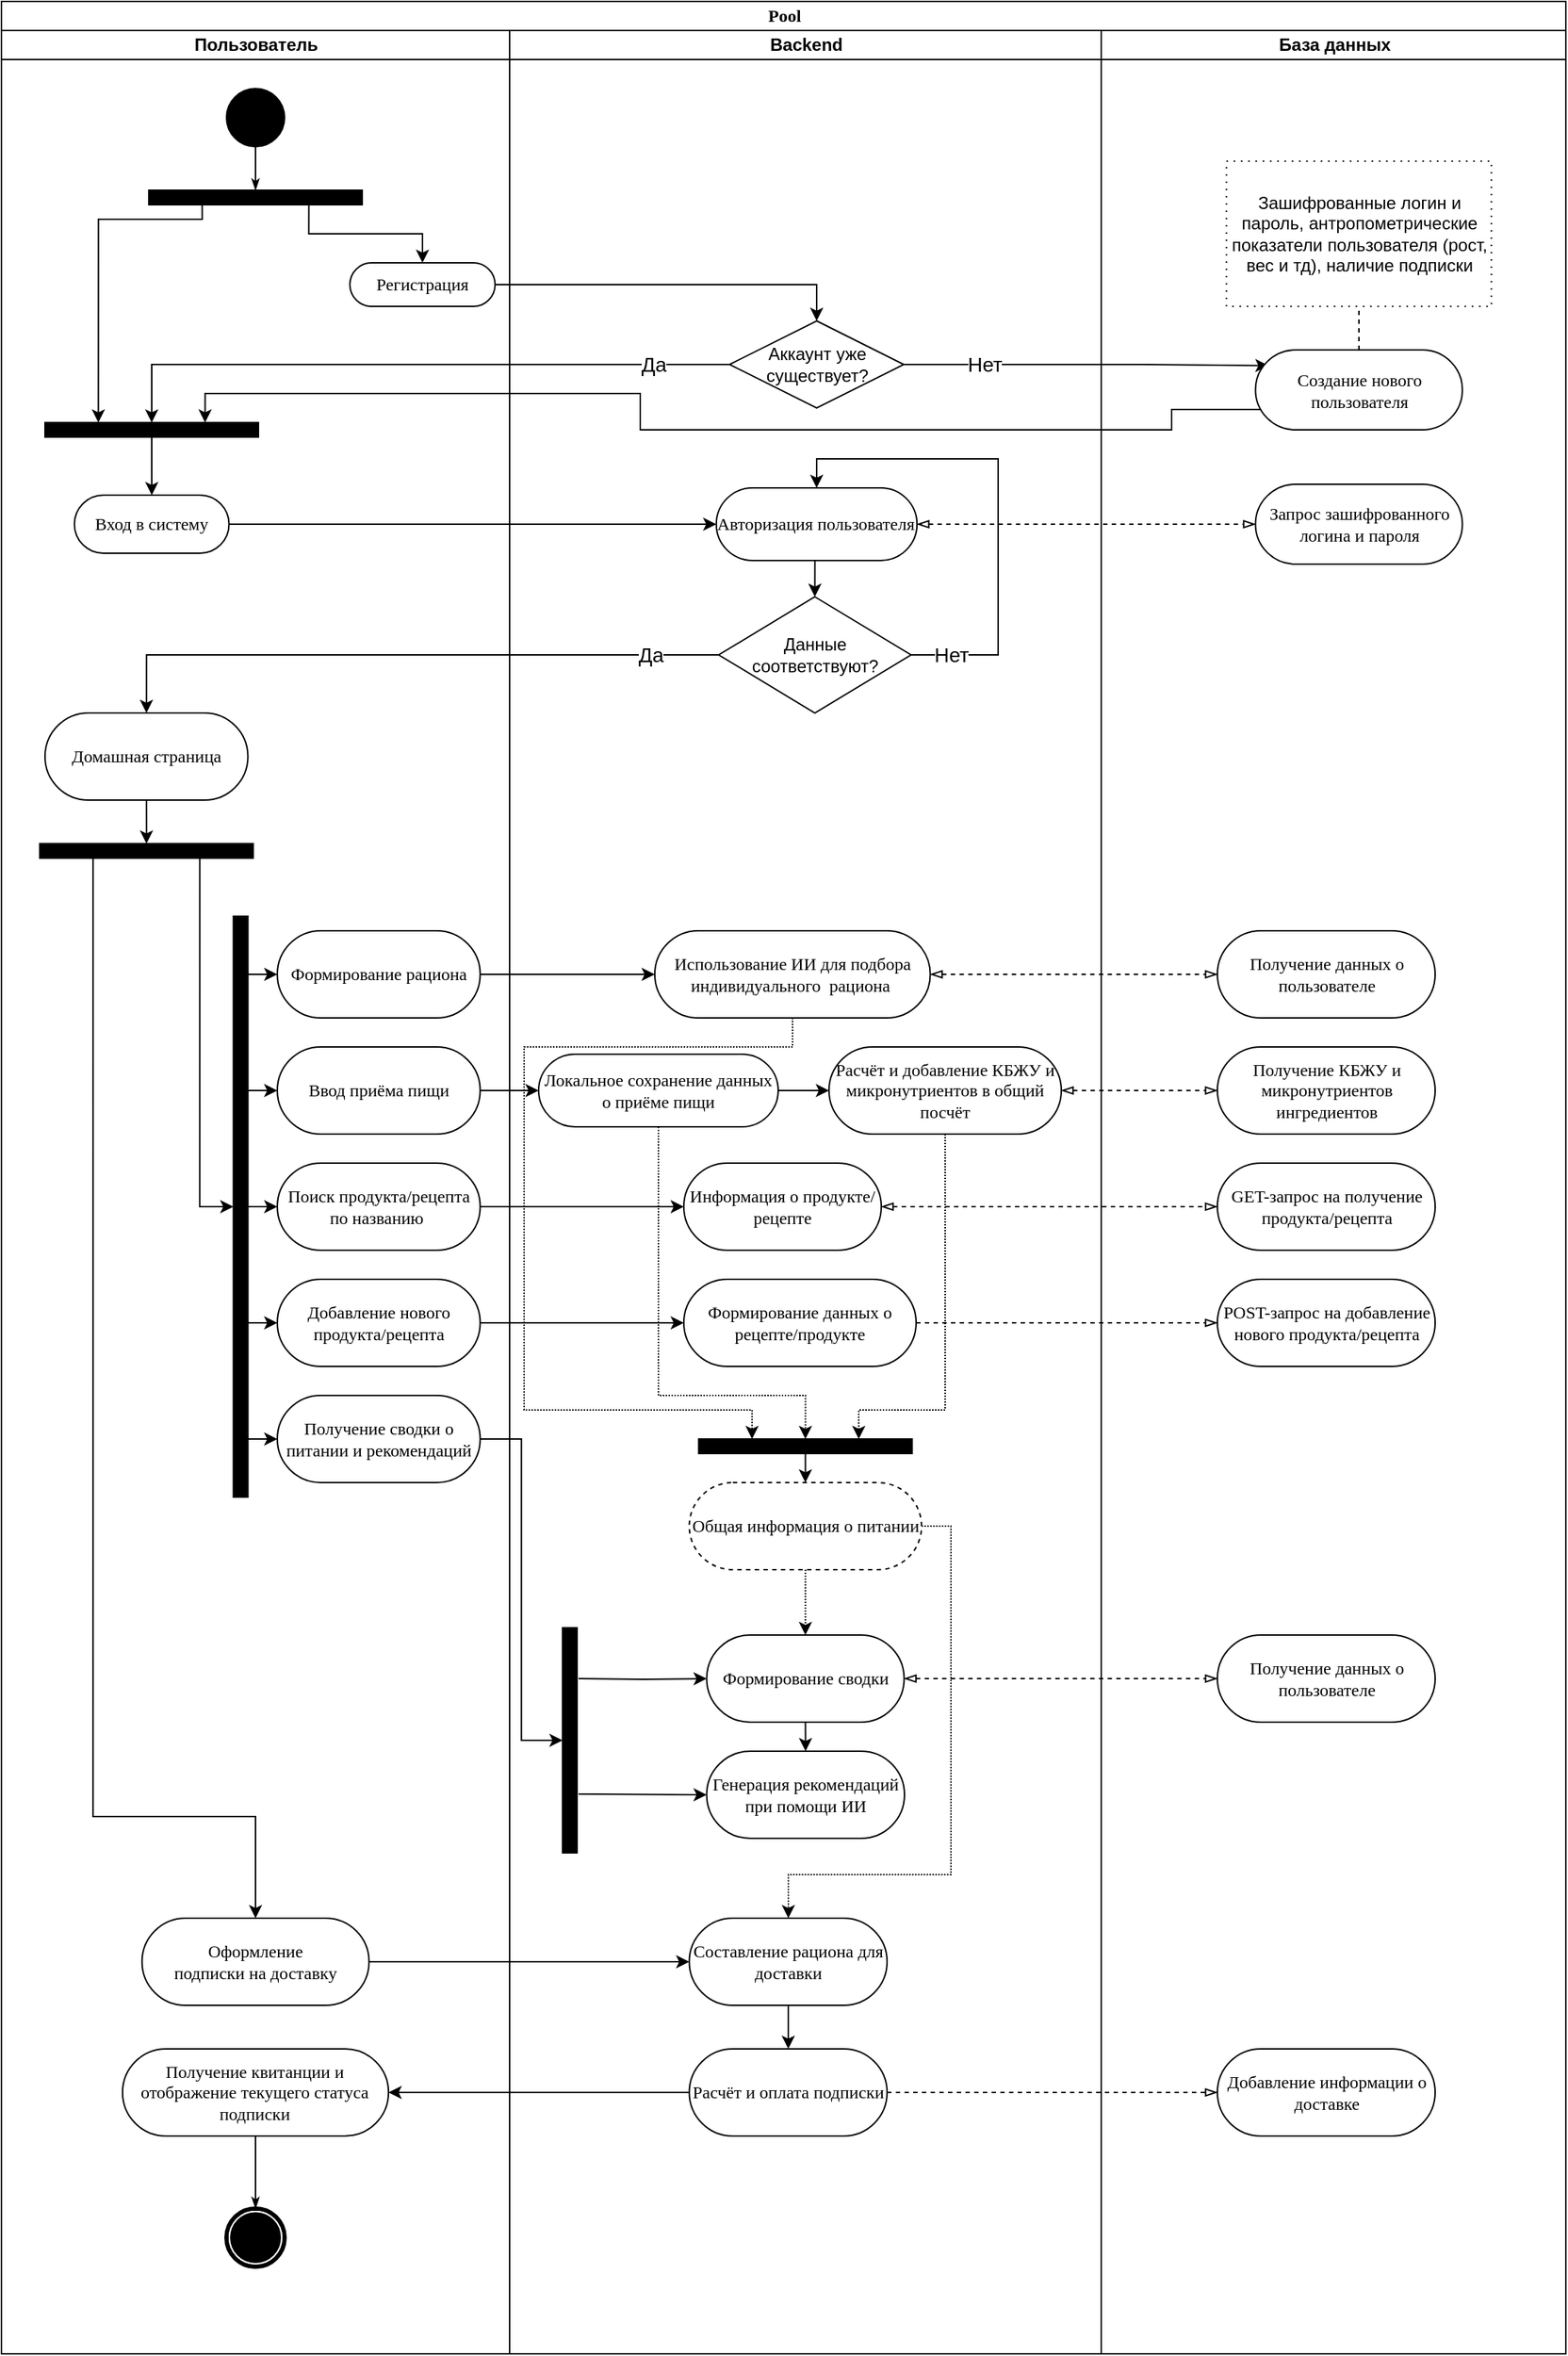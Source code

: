 <mxfile version="22.1.3" type="device">
  <diagram name="Page-1" id="0783ab3e-0a74-02c8-0abd-f7b4e66b4bec">
    <mxGraphModel dx="1187" dy="638" grid="1" gridSize="10" guides="1" tooltips="1" connect="1" arrows="1" fold="1" page="1" pageScale="1" pageWidth="850" pageHeight="1100" background="none" math="0" shadow="0">
      <root>
        <mxCell id="0" />
        <mxCell id="1" parent="0" />
        <mxCell id="1c1d494c118603dd-1" value="Pool" style="swimlane;html=1;childLayout=stackLayout;startSize=20;rounded=0;shadow=0;comic=0;labelBackgroundColor=none;strokeWidth=1;fontFamily=Verdana;fontSize=12;align=center;" parent="1" vertex="1">
          <mxGeometry x="30" y="150" width="1077.5" height="1620" as="geometry" />
        </mxCell>
        <mxCell id="Pu0EVXXczp5WlLiIRBjt-68" style="edgeStyle=orthogonalEdgeStyle;rounded=0;orthogonalLoop=1;jettySize=auto;html=1;entryX=0.75;entryY=0;entryDx=0;entryDy=0;" parent="1c1d494c118603dd-1" target="Pu0EVXXczp5WlLiIRBjt-61" edge="1">
          <mxGeometry relative="1" as="geometry">
            <mxPoint x="870" y="281" as="sourcePoint" />
            <Array as="points">
              <mxPoint x="806" y="281" />
              <mxPoint x="806" y="295" />
              <mxPoint x="440" y="295" />
              <mxPoint x="440" y="270" />
              <mxPoint x="140" y="270" />
            </Array>
          </mxGeometry>
        </mxCell>
        <mxCell id="Pu0EVXXczp5WlLiIRBjt-58" style="edgeStyle=orthogonalEdgeStyle;rounded=0;orthogonalLoop=1;jettySize=auto;html=1;exitX=1;exitY=0.5;exitDx=0;exitDy=0;entryX=0.5;entryY=0;entryDx=0;entryDy=0;" parent="1c1d494c118603dd-1" source="Pu0EVXXczp5WlLiIRBjt-53" target="Pu0EVXXczp5WlLiIRBjt-57" edge="1">
          <mxGeometry relative="1" as="geometry" />
        </mxCell>
        <mxCell id="Pu0EVXXczp5WlLiIRBjt-63" style="edgeStyle=orthogonalEdgeStyle;rounded=0;orthogonalLoop=1;jettySize=auto;html=1;exitX=0;exitY=0.5;exitDx=0;exitDy=0;" parent="1c1d494c118603dd-1" source="Pu0EVXXczp5WlLiIRBjt-57" target="Pu0EVXXczp5WlLiIRBjt-61" edge="1">
          <mxGeometry relative="1" as="geometry" />
        </mxCell>
        <mxCell id="Pu0EVXXczp5WlLiIRBjt-64" value="&lt;font style=&quot;font-size: 14px;&quot;&gt;Да&lt;/font&gt;" style="edgeLabel;html=1;align=center;verticalAlign=middle;resizable=0;points=[];" parent="Pu0EVXXczp5WlLiIRBjt-63" vertex="1" connectable="0">
          <mxGeometry x="-0.759" y="3" relative="1" as="geometry">
            <mxPoint y="-3" as="offset" />
          </mxGeometry>
        </mxCell>
        <mxCell id="Pu0EVXXczp5WlLiIRBjt-66" style="edgeStyle=orthogonalEdgeStyle;rounded=0;orthogonalLoop=1;jettySize=auto;html=1;exitX=1;exitY=0.5;exitDx=0;exitDy=0;entryX=0.063;entryY=0.196;entryDx=0;entryDy=0;entryPerimeter=0;" parent="1c1d494c118603dd-1" source="Pu0EVXXczp5WlLiIRBjt-57" target="Pu0EVXXczp5WlLiIRBjt-65" edge="1">
          <mxGeometry relative="1" as="geometry">
            <mxPoint x="800" y="240" as="targetPoint" />
            <Array as="points">
              <mxPoint x="785" y="250" />
            </Array>
          </mxGeometry>
        </mxCell>
        <mxCell id="Pu0EVXXczp5WlLiIRBjt-67" value="&lt;font style=&quot;font-size: 14px;&quot;&gt;Нет&lt;/font&gt;" style="edgeLabel;html=1;align=center;verticalAlign=middle;resizable=0;points=[];" parent="Pu0EVXXczp5WlLiIRBjt-66" vertex="1" connectable="0">
          <mxGeometry x="-0.557" y="-1" relative="1" as="geometry">
            <mxPoint y="-1" as="offset" />
          </mxGeometry>
        </mxCell>
        <mxCell id="Pu0EVXXczp5WlLiIRBjt-84" style="edgeStyle=orthogonalEdgeStyle;rounded=0;orthogonalLoop=1;jettySize=auto;html=1;exitX=1;exitY=0.5;exitDx=0;exitDy=0;" parent="1c1d494c118603dd-1" source="60571a20871a0731-8" target="Pu0EVXXczp5WlLiIRBjt-83" edge="1">
          <mxGeometry relative="1" as="geometry" />
        </mxCell>
        <mxCell id="Pu0EVXXczp5WlLiIRBjt-85" style="edgeStyle=orthogonalEdgeStyle;rounded=0;orthogonalLoop=1;jettySize=auto;html=1;exitX=1;exitY=0.5;exitDx=0;exitDy=0;entryX=0;entryY=0.5;entryDx=0;entryDy=0;startArrow=blockThin;startFill=0;dashed=1;endArrow=blockThin;endFill=0;" parent="1c1d494c118603dd-1" source="Pu0EVXXczp5WlLiIRBjt-83" target="Pu0EVXXczp5WlLiIRBjt-70" edge="1">
          <mxGeometry relative="1" as="geometry" />
        </mxCell>
        <mxCell id="Pu0EVXXczp5WlLiIRBjt-88" style="edgeStyle=orthogonalEdgeStyle;rounded=0;orthogonalLoop=1;jettySize=auto;html=1;exitX=0;exitY=0.5;exitDx=0;exitDy=0;entryX=0.5;entryY=0;entryDx=0;entryDy=0;" parent="1c1d494c118603dd-1" source="Pu0EVXXczp5WlLiIRBjt-72" target="Pu0EVXXczp5WlLiIRBjt-87" edge="1">
          <mxGeometry relative="1" as="geometry" />
        </mxCell>
        <mxCell id="Pu0EVXXczp5WlLiIRBjt-89" value="&lt;font style=&quot;font-size: 14px;&quot;&gt;Да&lt;/font&gt;" style="edgeLabel;html=1;align=center;verticalAlign=middle;resizable=0;points=[];" parent="Pu0EVXXczp5WlLiIRBjt-88" vertex="1" connectable="0">
          <mxGeometry x="-0.781" y="2" relative="1" as="geometry">
            <mxPoint y="-2" as="offset" />
          </mxGeometry>
        </mxCell>
        <mxCell id="bsiSFTp8FK0u-lDO04hj-23" style="edgeStyle=orthogonalEdgeStyle;rounded=0;orthogonalLoop=1;jettySize=auto;html=1;exitX=1;exitY=0.5;exitDx=0;exitDy=0;entryX=0;entryY=0.5;entryDx=0;entryDy=0;" edge="1" parent="1c1d494c118603dd-1" source="bsiSFTp8FK0u-lDO04hj-7" target="bsiSFTp8FK0u-lDO04hj-22">
          <mxGeometry relative="1" as="geometry" />
        </mxCell>
        <mxCell id="bsiSFTp8FK0u-lDO04hj-25" style="edgeStyle=orthogonalEdgeStyle;rounded=0;orthogonalLoop=1;jettySize=auto;html=1;exitX=1;exitY=0.5;exitDx=0;exitDy=0;entryX=0;entryY=0.5;entryDx=0;entryDy=0;startArrow=blockThin;startFill=0;endArrow=blockThin;endFill=0;dashed=1;" edge="1" parent="1c1d494c118603dd-1" source="bsiSFTp8FK0u-lDO04hj-22" target="bsiSFTp8FK0u-lDO04hj-24">
          <mxGeometry relative="1" as="geometry" />
        </mxCell>
        <mxCell id="1c1d494c118603dd-2" value="Пользователь" style="swimlane;html=1;startSize=20;" parent="1c1d494c118603dd-1" vertex="1">
          <mxGeometry y="20" width="350" height="1600" as="geometry" />
        </mxCell>
        <mxCell id="60571a20871a0731-4" value="" style="ellipse;whiteSpace=wrap;html=1;rounded=0;shadow=0;comic=0;labelBackgroundColor=none;strokeWidth=1;fillColor=#000000;fontFamily=Verdana;fontSize=12;align=center;" parent="1c1d494c118603dd-2" vertex="1">
          <mxGeometry x="155" y="40" width="40" height="40" as="geometry" />
        </mxCell>
        <mxCell id="60571a20871a0731-8" value="Вход в систему" style="rounded=1;whiteSpace=wrap;html=1;shadow=0;comic=0;labelBackgroundColor=none;strokeWidth=1;fontFamily=Verdana;fontSize=12;align=center;arcSize=50;" parent="1c1d494c118603dd-2" vertex="1">
          <mxGeometry x="50.25" y="320" width="106.5" height="40" as="geometry" />
        </mxCell>
        <mxCell id="1c1d494c118603dd-27" style="edgeStyle=orthogonalEdgeStyle;rounded=0;html=1;labelBackgroundColor=none;startArrow=none;startFill=0;startSize=5;endArrow=classicThin;endFill=1;endSize=5;jettySize=auto;orthogonalLoop=1;strokeWidth=1;fontFamily=Verdana;fontSize=12;entryX=0.5;entryY=0;entryDx=0;entryDy=0;" parent="1c1d494c118603dd-2" source="60571a20871a0731-4" target="60571a20871a0731-3" edge="1">
          <mxGeometry relative="1" as="geometry" />
        </mxCell>
        <mxCell id="Pu0EVXXczp5WlLiIRBjt-54" style="edgeStyle=orthogonalEdgeStyle;rounded=0;orthogonalLoop=1;jettySize=auto;html=1;exitX=0.25;exitY=1;exitDx=0;exitDy=0;entryX=0.25;entryY=0;entryDx=0;entryDy=0;" parent="1c1d494c118603dd-2" source="60571a20871a0731-3" target="Pu0EVXXczp5WlLiIRBjt-61" edge="1">
          <mxGeometry relative="1" as="geometry">
            <mxPoint x="90" y="200" as="targetPoint" />
            <Array as="points">
              <mxPoint x="138" y="130" />
              <mxPoint x="67" y="130" />
            </Array>
          </mxGeometry>
        </mxCell>
        <mxCell id="Pu0EVXXczp5WlLiIRBjt-55" style="edgeStyle=orthogonalEdgeStyle;rounded=0;orthogonalLoop=1;jettySize=auto;html=1;exitX=0.75;exitY=1;exitDx=0;exitDy=0;entryX=0.5;entryY=0;entryDx=0;entryDy=0;" parent="1c1d494c118603dd-2" source="60571a20871a0731-3" target="Pu0EVXXczp5WlLiIRBjt-53" edge="1">
          <mxGeometry relative="1" as="geometry" />
        </mxCell>
        <mxCell id="60571a20871a0731-3" value="" style="whiteSpace=wrap;html=1;rounded=0;shadow=0;comic=0;labelBackgroundColor=none;strokeWidth=1;fillColor=#000000;fontFamily=Verdana;fontSize=12;align=center;rotation=0;" parent="1c1d494c118603dd-2" vertex="1">
          <mxGeometry x="101.5" y="110" width="147" height="10" as="geometry" />
        </mxCell>
        <mxCell id="Pu0EVXXczp5WlLiIRBjt-53" value="Регистрация" style="rounded=1;whiteSpace=wrap;html=1;shadow=0;comic=0;labelBackgroundColor=none;strokeWidth=1;fontFamily=Verdana;fontSize=12;align=center;arcSize=50;" parent="1c1d494c118603dd-2" vertex="1">
          <mxGeometry x="240" y="160" width="100" height="30" as="geometry" />
        </mxCell>
        <mxCell id="Pu0EVXXczp5WlLiIRBjt-62" style="edgeStyle=orthogonalEdgeStyle;rounded=0;orthogonalLoop=1;jettySize=auto;html=1;exitX=0.5;exitY=1;exitDx=0;exitDy=0;" parent="1c1d494c118603dd-2" source="Pu0EVXXczp5WlLiIRBjt-61" target="60571a20871a0731-8" edge="1">
          <mxGeometry relative="1" as="geometry" />
        </mxCell>
        <mxCell id="Pu0EVXXczp5WlLiIRBjt-61" value="" style="whiteSpace=wrap;html=1;rounded=0;shadow=0;comic=0;labelBackgroundColor=none;strokeWidth=1;fillColor=#000000;fontFamily=Verdana;fontSize=12;align=center;rotation=0;" parent="1c1d494c118603dd-2" vertex="1">
          <mxGeometry x="30" y="270" width="147" height="10" as="geometry" />
        </mxCell>
        <mxCell id="bsiSFTp8FK0u-lDO04hj-2" style="edgeStyle=orthogonalEdgeStyle;rounded=0;orthogonalLoop=1;jettySize=auto;html=1;exitX=0.5;exitY=1;exitDx=0;exitDy=0;" edge="1" parent="1c1d494c118603dd-2" source="Pu0EVXXczp5WlLiIRBjt-87" target="bsiSFTp8FK0u-lDO04hj-1">
          <mxGeometry relative="1" as="geometry" />
        </mxCell>
        <mxCell id="Pu0EVXXczp5WlLiIRBjt-87" value="Домашная страница" style="rounded=1;whiteSpace=wrap;html=1;shadow=0;comic=0;labelBackgroundColor=none;strokeWidth=1;fontFamily=Verdana;fontSize=12;align=center;arcSize=50;" parent="1c1d494c118603dd-2" vertex="1">
          <mxGeometry x="30" y="470" width="139.75" height="60" as="geometry" />
        </mxCell>
        <mxCell id="bsiSFTp8FK0u-lDO04hj-6" style="edgeStyle=orthogonalEdgeStyle;rounded=0;orthogonalLoop=1;jettySize=auto;html=1;exitX=0.75;exitY=1;exitDx=0;exitDy=0;entryX=0.5;entryY=1;entryDx=0;entryDy=0;" edge="1" parent="1c1d494c118603dd-2" source="bsiSFTp8FK0u-lDO04hj-1" target="bsiSFTp8FK0u-lDO04hj-3">
          <mxGeometry relative="1" as="geometry">
            <Array as="points">
              <mxPoint x="137" y="810" />
            </Array>
          </mxGeometry>
        </mxCell>
        <mxCell id="bsiSFTp8FK0u-lDO04hj-77" style="edgeStyle=orthogonalEdgeStyle;rounded=0;orthogonalLoop=1;jettySize=auto;html=1;exitX=0.25;exitY=1;exitDx=0;exitDy=0;entryX=0.5;entryY=0;entryDx=0;entryDy=0;" edge="1" parent="1c1d494c118603dd-2" source="bsiSFTp8FK0u-lDO04hj-1" target="bsiSFTp8FK0u-lDO04hj-76">
          <mxGeometry relative="1" as="geometry">
            <Array as="points">
              <mxPoint x="63" y="1230" />
              <mxPoint x="175" y="1230" />
            </Array>
          </mxGeometry>
        </mxCell>
        <mxCell id="bsiSFTp8FK0u-lDO04hj-1" value="" style="whiteSpace=wrap;html=1;rounded=0;shadow=0;comic=0;labelBackgroundColor=none;strokeWidth=1;fillColor=#000000;fontFamily=Verdana;fontSize=12;align=center;rotation=0;" vertex="1" parent="1c1d494c118603dd-2">
          <mxGeometry x="26.37" y="560" width="147" height="10" as="geometry" />
        </mxCell>
        <mxCell id="bsiSFTp8FK0u-lDO04hj-3" value="" style="whiteSpace=wrap;html=1;rounded=0;shadow=0;comic=0;labelBackgroundColor=none;strokeWidth=1;fillColor=#000000;fontFamily=Verdana;fontSize=12;align=center;rotation=0;direction=south;" vertex="1" parent="1c1d494c118603dd-2">
          <mxGeometry x="159.75" y="610" width="10" height="400" as="geometry" />
        </mxCell>
        <mxCell id="bsiSFTp8FK0u-lDO04hj-7" value="Формирование рациона" style="rounded=1;whiteSpace=wrap;html=1;shadow=0;comic=0;labelBackgroundColor=none;strokeWidth=1;fontFamily=Verdana;fontSize=12;align=center;arcSize=50;" vertex="1" parent="1c1d494c118603dd-2">
          <mxGeometry x="190" y="620" width="139.75" height="60" as="geometry" />
        </mxCell>
        <mxCell id="bsiSFTp8FK0u-lDO04hj-8" value="Ввод приёма пищи" style="rounded=1;whiteSpace=wrap;html=1;shadow=0;comic=0;labelBackgroundColor=none;strokeWidth=1;fontFamily=Verdana;fontSize=12;align=center;arcSize=50;" vertex="1" parent="1c1d494c118603dd-2">
          <mxGeometry x="190" y="700" width="139.75" height="60" as="geometry" />
        </mxCell>
        <mxCell id="bsiSFTp8FK0u-lDO04hj-16" style="edgeStyle=orthogonalEdgeStyle;rounded=0;orthogonalLoop=1;jettySize=auto;html=1;exitX=0;exitY=0.5;exitDx=0;exitDy=0;startArrow=classic;startFill=1;endArrow=none;endFill=0;" edge="1" parent="1c1d494c118603dd-2" source="bsiSFTp8FK0u-lDO04hj-9">
          <mxGeometry relative="1" as="geometry">
            <mxPoint x="170" y="810" as="targetPoint" />
          </mxGeometry>
        </mxCell>
        <mxCell id="bsiSFTp8FK0u-lDO04hj-9" value="Поиск продукта/рецепта по названию&amp;nbsp;" style="rounded=1;whiteSpace=wrap;html=1;shadow=0;comic=0;labelBackgroundColor=none;strokeWidth=1;fontFamily=Verdana;fontSize=12;align=center;arcSize=50;" vertex="1" parent="1c1d494c118603dd-2">
          <mxGeometry x="190" y="780" width="139.75" height="60" as="geometry" />
        </mxCell>
        <mxCell id="bsiSFTp8FK0u-lDO04hj-17" style="edgeStyle=orthogonalEdgeStyle;rounded=0;orthogonalLoop=1;jettySize=auto;html=1;exitX=0;exitY=0.5;exitDx=0;exitDy=0;startArrow=classic;startFill=1;endArrow=none;endFill=0;" edge="1" parent="1c1d494c118603dd-2" source="bsiSFTp8FK0u-lDO04hj-10">
          <mxGeometry relative="1" as="geometry">
            <mxPoint x="170" y="890" as="targetPoint" />
          </mxGeometry>
        </mxCell>
        <mxCell id="bsiSFTp8FK0u-lDO04hj-10" value="Добавление нового продукта/рецепта" style="rounded=1;whiteSpace=wrap;html=1;shadow=0;comic=0;labelBackgroundColor=none;strokeWidth=1;fontFamily=Verdana;fontSize=12;align=center;arcSize=50;" vertex="1" parent="1c1d494c118603dd-2">
          <mxGeometry x="190" y="860" width="139.75" height="60" as="geometry" />
        </mxCell>
        <mxCell id="bsiSFTp8FK0u-lDO04hj-18" style="edgeStyle=orthogonalEdgeStyle;rounded=0;orthogonalLoop=1;jettySize=auto;html=1;exitX=0;exitY=0.5;exitDx=0;exitDy=0;startArrow=classic;startFill=1;endArrow=none;endFill=0;" edge="1" parent="1c1d494c118603dd-2" source="bsiSFTp8FK0u-lDO04hj-11">
          <mxGeometry relative="1" as="geometry">
            <mxPoint x="170" y="970" as="targetPoint" />
          </mxGeometry>
        </mxCell>
        <mxCell id="bsiSFTp8FK0u-lDO04hj-11" value="Получение сводки о питании и рекомендаций" style="rounded=1;whiteSpace=wrap;html=1;shadow=0;comic=0;labelBackgroundColor=none;strokeWidth=1;fontFamily=Verdana;fontSize=12;align=center;arcSize=50;" vertex="1" parent="1c1d494c118603dd-2">
          <mxGeometry x="190" y="940" width="139.75" height="60" as="geometry" />
        </mxCell>
        <mxCell id="bsiSFTp8FK0u-lDO04hj-14" style="edgeStyle=orthogonalEdgeStyle;rounded=0;orthogonalLoop=1;jettySize=auto;html=1;exitX=0;exitY=0.5;exitDx=0;exitDy=0;entryX=0.1;entryY=-0.025;entryDx=0;entryDy=0;entryPerimeter=0;startArrow=classic;startFill=1;endArrow=none;endFill=0;" edge="1" parent="1c1d494c118603dd-2" source="bsiSFTp8FK0u-lDO04hj-7" target="bsiSFTp8FK0u-lDO04hj-3">
          <mxGeometry relative="1" as="geometry" />
        </mxCell>
        <mxCell id="bsiSFTp8FK0u-lDO04hj-15" style="edgeStyle=orthogonalEdgeStyle;rounded=0;orthogonalLoop=1;jettySize=auto;html=1;exitX=0;exitY=0.5;exitDx=0;exitDy=0;entryX=0.301;entryY=0.015;entryDx=0;entryDy=0;entryPerimeter=0;startArrow=classic;startFill=1;endArrow=none;endFill=0;" edge="1" parent="1c1d494c118603dd-2" source="bsiSFTp8FK0u-lDO04hj-8" target="bsiSFTp8FK0u-lDO04hj-3">
          <mxGeometry relative="1" as="geometry" />
        </mxCell>
        <mxCell id="1c1d494c118603dd-45" style="edgeStyle=none;rounded=0;html=1;labelBackgroundColor=none;startArrow=none;startFill=0;startSize=5;endArrow=classicThin;endFill=1;endSize=5;jettySize=auto;orthogonalLoop=1;strokeWidth=1;fontFamily=Verdana;fontSize=12;exitX=0.5;exitY=1;exitDx=0;exitDy=0;" parent="1c1d494c118603dd-2" target="60571a20871a0731-5" edge="1" source="bsiSFTp8FK0u-lDO04hj-87">
          <mxGeometry relative="1" as="geometry">
            <mxPoint x="140" y="1510" as="sourcePoint" />
          </mxGeometry>
        </mxCell>
        <mxCell id="60571a20871a0731-5" value="" style="shape=mxgraph.bpmn.shape;html=1;verticalLabelPosition=bottom;labelBackgroundColor=#ffffff;verticalAlign=top;perimeter=ellipsePerimeter;outline=end;symbol=terminate;rounded=0;shadow=0;comic=0;strokeWidth=1;fontFamily=Verdana;fontSize=12;align=center;" parent="1c1d494c118603dd-2" vertex="1">
          <mxGeometry x="155" y="1500" width="40" height="40" as="geometry" />
        </mxCell>
        <mxCell id="bsiSFTp8FK0u-lDO04hj-76" value="Оформление&lt;br/&gt;подписки на доставку" style="rounded=1;whiteSpace=wrap;html=1;shadow=0;comic=0;labelBackgroundColor=none;strokeWidth=1;fontFamily=Verdana;fontSize=12;align=center;arcSize=50;" vertex="1" parent="1c1d494c118603dd-2">
          <mxGeometry x="96.82" y="1300" width="156.37" height="60" as="geometry" />
        </mxCell>
        <mxCell id="bsiSFTp8FK0u-lDO04hj-87" value="Получение квитанции и отображение текущего статуса подписки" style="rounded=1;whiteSpace=wrap;html=1;shadow=0;comic=0;labelBackgroundColor=none;strokeWidth=1;fontFamily=Verdana;fontSize=12;align=center;arcSize=50;" vertex="1" parent="1c1d494c118603dd-2">
          <mxGeometry x="83.41" y="1390" width="183.18" height="60" as="geometry" />
        </mxCell>
        <mxCell id="1c1d494c118603dd-3" value="Backend" style="swimlane;html=1;startSize=20;" parent="1c1d494c118603dd-1" vertex="1">
          <mxGeometry x="350" y="20" width="407.5" height="1600" as="geometry" />
        </mxCell>
        <mxCell id="Pu0EVXXczp5WlLiIRBjt-57" value="Аккаунт уже существует?" style="rhombus;whiteSpace=wrap;html=1;" parent="1c1d494c118603dd-3" vertex="1">
          <mxGeometry x="151.5" y="200" width="120" height="60" as="geometry" />
        </mxCell>
        <mxCell id="Pu0EVXXczp5WlLiIRBjt-90" style="edgeStyle=orthogonalEdgeStyle;rounded=0;orthogonalLoop=1;jettySize=auto;html=1;exitX=1;exitY=0.5;exitDx=0;exitDy=0;entryX=0.5;entryY=0;entryDx=0;entryDy=0;" parent="1c1d494c118603dd-3" source="Pu0EVXXczp5WlLiIRBjt-72" target="Pu0EVXXczp5WlLiIRBjt-83" edge="1">
          <mxGeometry relative="1" as="geometry">
            <Array as="points">
              <mxPoint x="336.5" y="430" />
              <mxPoint x="336.5" y="295" />
              <mxPoint x="211.5" y="295" />
            </Array>
          </mxGeometry>
        </mxCell>
        <mxCell id="Pu0EVXXczp5WlLiIRBjt-91" value="&lt;font style=&quot;font-size: 14px;&quot;&gt;Нет&lt;/font&gt;" style="edgeLabel;html=1;align=center;verticalAlign=middle;resizable=0;points=[];" parent="Pu0EVXXczp5WlLiIRBjt-90" vertex="1" connectable="0">
          <mxGeometry x="-0.838" y="-1" relative="1" as="geometry">
            <mxPoint y="-1" as="offset" />
          </mxGeometry>
        </mxCell>
        <mxCell id="Pu0EVXXczp5WlLiIRBjt-72" value="Данные соответствуют?" style="rhombus;whiteSpace=wrap;html=1;" parent="1c1d494c118603dd-3" vertex="1">
          <mxGeometry x="144" y="390" width="132.5" height="80" as="geometry" />
        </mxCell>
        <mxCell id="Pu0EVXXczp5WlLiIRBjt-86" style="edgeStyle=orthogonalEdgeStyle;rounded=0;orthogonalLoop=1;jettySize=auto;html=1;exitX=0.5;exitY=1;exitDx=0;exitDy=0;entryX=0.5;entryY=0;entryDx=0;entryDy=0;" parent="1c1d494c118603dd-3" source="Pu0EVXXczp5WlLiIRBjt-83" target="Pu0EVXXczp5WlLiIRBjt-72" edge="1">
          <mxGeometry relative="1" as="geometry" />
        </mxCell>
        <mxCell id="Pu0EVXXczp5WlLiIRBjt-83" value="Авторизация пользователя" style="rounded=1;whiteSpace=wrap;html=1;shadow=0;comic=0;labelBackgroundColor=none;strokeWidth=1;fontFamily=Verdana;fontSize=12;align=center;arcSize=50;" parent="1c1d494c118603dd-3" vertex="1">
          <mxGeometry x="142.37" y="315" width="138.25" height="50" as="geometry" />
        </mxCell>
        <mxCell id="bsiSFTp8FK0u-lDO04hj-71" style="edgeStyle=orthogonalEdgeStyle;rounded=0;orthogonalLoop=1;jettySize=auto;html=1;exitX=0.5;exitY=1;exitDx=0;exitDy=0;entryX=0.25;entryY=0;entryDx=0;entryDy=0;dashed=1;dashPattern=1 1;" edge="1" parent="1c1d494c118603dd-3" source="bsiSFTp8FK0u-lDO04hj-22" target="bsiSFTp8FK0u-lDO04hj-69">
          <mxGeometry relative="1" as="geometry">
            <Array as="points">
              <mxPoint x="195" y="700" />
              <mxPoint x="10" y="700" />
              <mxPoint x="10" y="950" />
              <mxPoint x="167" y="950" />
            </Array>
          </mxGeometry>
        </mxCell>
        <mxCell id="bsiSFTp8FK0u-lDO04hj-22" value="Использование ИИ для подбора индивидуального&amp;nbsp; рациона&amp;nbsp;" style="rounded=1;whiteSpace=wrap;html=1;shadow=0;comic=0;labelBackgroundColor=none;strokeWidth=1;fontFamily=Verdana;fontSize=12;align=center;arcSize=50;" vertex="1" parent="1c1d494c118603dd-3">
          <mxGeometry x="100" y="620" width="189.75" height="60" as="geometry" />
        </mxCell>
        <mxCell id="bsiSFTp8FK0u-lDO04hj-36" value="" style="edgeStyle=orthogonalEdgeStyle;rounded=0;orthogonalLoop=1;jettySize=auto;html=1;" edge="1" parent="1c1d494c118603dd-3" source="bsiSFTp8FK0u-lDO04hj-26" target="bsiSFTp8FK0u-lDO04hj-35">
          <mxGeometry relative="1" as="geometry" />
        </mxCell>
        <mxCell id="bsiSFTp8FK0u-lDO04hj-26" value="Локальное сохранение данных о приёме пищи" style="rounded=1;whiteSpace=wrap;html=1;shadow=0;comic=0;labelBackgroundColor=none;strokeWidth=1;fontFamily=Verdana;fontSize=12;align=center;arcSize=50;" vertex="1" parent="1c1d494c118603dd-3">
          <mxGeometry x="20" y="705" width="165" height="50" as="geometry" />
        </mxCell>
        <mxCell id="bsiSFTp8FK0u-lDO04hj-73" style="edgeStyle=orthogonalEdgeStyle;rounded=0;orthogonalLoop=1;jettySize=auto;html=1;exitX=0.5;exitY=1;exitDx=0;exitDy=0;entryX=0.75;entryY=0;entryDx=0;entryDy=0;dashed=1;dashPattern=1 1;" edge="1" parent="1c1d494c118603dd-3" source="bsiSFTp8FK0u-lDO04hj-35" target="bsiSFTp8FK0u-lDO04hj-69">
          <mxGeometry relative="1" as="geometry">
            <Array as="points">
              <mxPoint x="300" y="950" />
              <mxPoint x="241" y="950" />
            </Array>
          </mxGeometry>
        </mxCell>
        <mxCell id="bsiSFTp8FK0u-lDO04hj-35" value="Расчёт и добавление&amp;nbsp;КБЖУ и&lt;br style=&quot;border-color: var(--border-color);&quot;&gt;микронутриентов в общий посчёт" style="whiteSpace=wrap;html=1;fontFamily=Verdana;rounded=1;shadow=0;comic=0;labelBackgroundColor=none;strokeWidth=1;arcSize=50;" vertex="1" parent="1c1d494c118603dd-3">
          <mxGeometry x="220" y="700" width="160" height="60" as="geometry" />
        </mxCell>
        <mxCell id="bsiSFTp8FK0u-lDO04hj-37" value="Информация о продукте/рецепте" style="whiteSpace=wrap;html=1;fontFamily=Verdana;rounded=1;shadow=0;comic=0;labelBackgroundColor=none;strokeWidth=1;arcSize=50;" vertex="1" parent="1c1d494c118603dd-3">
          <mxGeometry x="120" y="780" width="136" height="60" as="geometry" />
        </mxCell>
        <mxCell id="bsiSFTp8FK0u-lDO04hj-47" value="Формирование данных о рецепте/продукте" style="whiteSpace=wrap;html=1;fontFamily=Verdana;rounded=1;shadow=0;comic=0;labelBackgroundColor=none;strokeWidth=1;arcSize=50;" vertex="1" parent="1c1d494c118603dd-3">
          <mxGeometry x="120" y="860" width="160" height="60" as="geometry" />
        </mxCell>
        <mxCell id="bsiSFTp8FK0u-lDO04hj-60" style="edgeStyle=orthogonalEdgeStyle;rounded=0;orthogonalLoop=1;jettySize=auto;html=1;exitX=0;exitY=0.5;exitDx=0;exitDy=0;strokeWidth=1;entryX=0;entryY=0.5;entryDx=0;entryDy=0;" edge="1" parent="1c1d494c118603dd-3" target="bsiSFTp8FK0u-lDO04hj-51">
          <mxGeometry relative="1" as="geometry">
            <mxPoint x="47.49" y="1135" as="sourcePoint" />
          </mxGeometry>
        </mxCell>
        <mxCell id="bsiSFTp8FK0u-lDO04hj-75" style="edgeStyle=orthogonalEdgeStyle;rounded=0;orthogonalLoop=1;jettySize=auto;html=1;exitX=0.5;exitY=1;exitDx=0;exitDy=0;entryX=0.5;entryY=0;entryDx=0;entryDy=0;" edge="1" parent="1c1d494c118603dd-3" source="bsiSFTp8FK0u-lDO04hj-51" target="bsiSFTp8FK0u-lDO04hj-57">
          <mxGeometry relative="1" as="geometry" />
        </mxCell>
        <mxCell id="bsiSFTp8FK0u-lDO04hj-51" value="Формирование сводки" style="whiteSpace=wrap;html=1;fontFamily=Verdana;rounded=1;shadow=0;comic=0;labelBackgroundColor=none;strokeWidth=1;arcSize=50;" vertex="1" parent="1c1d494c118603dd-3">
          <mxGeometry x="135.75" y="1105" width="136.01" height="60" as="geometry" />
        </mxCell>
        <mxCell id="bsiSFTp8FK0u-lDO04hj-53" value="" style="whiteSpace=wrap;html=1;rounded=0;shadow=0;comic=0;labelBackgroundColor=none;strokeWidth=1;fillColor=#000000;fontFamily=Verdana;fontSize=12;align=center;rotation=0;direction=south;" vertex="1" parent="1c1d494c118603dd-3">
          <mxGeometry x="36.49" y="1100" width="10" height="155" as="geometry" />
        </mxCell>
        <mxCell id="bsiSFTp8FK0u-lDO04hj-57" value="Генерация рекомендаций при помощи ИИ" style="whiteSpace=wrap;html=1;fontFamily=Verdana;rounded=1;shadow=0;comic=0;labelBackgroundColor=none;strokeWidth=1;arcSize=50;" vertex="1" parent="1c1d494c118603dd-3">
          <mxGeometry x="135.75" y="1185" width="136.25" height="60" as="geometry" />
        </mxCell>
        <mxCell id="bsiSFTp8FK0u-lDO04hj-61" style="edgeStyle=orthogonalEdgeStyle;rounded=0;orthogonalLoop=1;jettySize=auto;html=1;exitX=0;exitY=0.5;exitDx=0;exitDy=0;strokeWidth=1;entryX=0;entryY=0.5;entryDx=0;entryDy=0;" edge="1" parent="1c1d494c118603dd-3" target="bsiSFTp8FK0u-lDO04hj-57">
          <mxGeometry relative="1" as="geometry">
            <mxPoint x="47.49" y="1214.5" as="sourcePoint" />
            <mxPoint x="140.49" y="1214.5" as="targetPoint" />
          </mxGeometry>
        </mxCell>
        <mxCell id="bsiSFTp8FK0u-lDO04hj-74" style="edgeStyle=orthogonalEdgeStyle;rounded=0;orthogonalLoop=1;jettySize=auto;html=1;exitX=0.5;exitY=1;exitDx=0;exitDy=0;entryX=0.5;entryY=0;entryDx=0;entryDy=0;dashed=1;dashPattern=1 1;" edge="1" parent="1c1d494c118603dd-3" source="bsiSFTp8FK0u-lDO04hj-67" target="bsiSFTp8FK0u-lDO04hj-51">
          <mxGeometry relative="1" as="geometry" />
        </mxCell>
        <mxCell id="bsiSFTp8FK0u-lDO04hj-80" style="edgeStyle=orthogonalEdgeStyle;rounded=0;orthogonalLoop=1;jettySize=auto;html=1;exitX=1;exitY=0.5;exitDx=0;exitDy=0;dashed=1;dashPattern=1 1;" edge="1" parent="1c1d494c118603dd-3" source="bsiSFTp8FK0u-lDO04hj-67" target="bsiSFTp8FK0u-lDO04hj-78">
          <mxGeometry relative="1" as="geometry">
            <Array as="points">
              <mxPoint x="304" y="1030" />
              <mxPoint x="304" y="1270" />
              <mxPoint x="192" y="1270" />
            </Array>
          </mxGeometry>
        </mxCell>
        <mxCell id="bsiSFTp8FK0u-lDO04hj-67" value="Общая информация о питании" style="whiteSpace=wrap;html=1;fontFamily=Verdana;rounded=1;shadow=0;comic=0;labelBackgroundColor=none;strokeWidth=1;arcSize=50;dashed=1;" vertex="1" parent="1c1d494c118603dd-3">
          <mxGeometry x="123.75" y="1000" width="160" height="60" as="geometry" />
        </mxCell>
        <mxCell id="bsiSFTp8FK0u-lDO04hj-70" style="edgeStyle=orthogonalEdgeStyle;rounded=0;orthogonalLoop=1;jettySize=auto;html=1;exitX=0.5;exitY=1;exitDx=0;exitDy=0;entryX=0.5;entryY=0;entryDx=0;entryDy=0;" edge="1" parent="1c1d494c118603dd-3" source="bsiSFTp8FK0u-lDO04hj-69" target="bsiSFTp8FK0u-lDO04hj-67">
          <mxGeometry relative="1" as="geometry" />
        </mxCell>
        <mxCell id="bsiSFTp8FK0u-lDO04hj-69" value="" style="whiteSpace=wrap;html=1;rounded=0;shadow=0;comic=0;labelBackgroundColor=none;strokeWidth=1;fillColor=#000000;fontFamily=Verdana;fontSize=12;align=center;rotation=0;" vertex="1" parent="1c1d494c118603dd-3">
          <mxGeometry x="130.25" y="970" width="147" height="10" as="geometry" />
        </mxCell>
        <mxCell id="bsiSFTp8FK0u-lDO04hj-72" style="edgeStyle=orthogonalEdgeStyle;rounded=0;orthogonalLoop=1;jettySize=auto;html=1;exitX=0.5;exitY=1;exitDx=0;exitDy=0;entryX=0.5;entryY=0;entryDx=0;entryDy=0;dashed=1;dashPattern=1 1;" edge="1" parent="1c1d494c118603dd-3" source="bsiSFTp8FK0u-lDO04hj-26" target="bsiSFTp8FK0u-lDO04hj-69">
          <mxGeometry relative="1" as="geometry">
            <Array as="points">
              <mxPoint x="103" y="940" />
              <mxPoint x="204" y="940" />
            </Array>
          </mxGeometry>
        </mxCell>
        <mxCell id="bsiSFTp8FK0u-lDO04hj-82" value="" style="edgeStyle=orthogonalEdgeStyle;rounded=0;orthogonalLoop=1;jettySize=auto;html=1;" edge="1" parent="1c1d494c118603dd-3" source="bsiSFTp8FK0u-lDO04hj-78" target="bsiSFTp8FK0u-lDO04hj-81">
          <mxGeometry relative="1" as="geometry" />
        </mxCell>
        <mxCell id="bsiSFTp8FK0u-lDO04hj-78" value="Составление рациона для доставки" style="whiteSpace=wrap;html=1;fontFamily=Verdana;rounded=1;shadow=0;comic=0;labelBackgroundColor=none;strokeWidth=1;arcSize=50;" vertex="1" parent="1c1d494c118603dd-3">
          <mxGeometry x="123.75" y="1300" width="136.25" height="60" as="geometry" />
        </mxCell>
        <mxCell id="bsiSFTp8FK0u-lDO04hj-81" value="Расчёт и оплата подписки" style="whiteSpace=wrap;html=1;fontFamily=Verdana;rounded=1;shadow=0;comic=0;labelBackgroundColor=none;strokeWidth=1;arcSize=50;" vertex="1" parent="1c1d494c118603dd-3">
          <mxGeometry x="123.75" y="1390" width="136.25" height="60" as="geometry" />
        </mxCell>
        <mxCell id="1c1d494c118603dd-4" value="База данных" style="swimlane;html=1;startSize=20;" parent="1c1d494c118603dd-1" vertex="1">
          <mxGeometry x="757.5" y="20" width="320" height="1600" as="geometry" />
        </mxCell>
        <mxCell id="bsiSFTp8FK0u-lDO04hj-21" style="edgeStyle=orthogonalEdgeStyle;rounded=0;orthogonalLoop=1;jettySize=auto;html=1;exitX=0.5;exitY=0;exitDx=0;exitDy=0;entryX=0.5;entryY=1;entryDx=0;entryDy=0;dashed=1;endArrow=none;endFill=0;" edge="1" parent="1c1d494c118603dd-4" source="Pu0EVXXczp5WlLiIRBjt-65" target="bsiSFTp8FK0u-lDO04hj-19">
          <mxGeometry relative="1" as="geometry" />
        </mxCell>
        <mxCell id="Pu0EVXXczp5WlLiIRBjt-65" value="Создание нового пользователя" style="rounded=1;whiteSpace=wrap;html=1;shadow=0;comic=0;labelBackgroundColor=none;strokeWidth=1;fontFamily=Verdana;fontSize=12;align=center;arcSize=50;" parent="1c1d494c118603dd-4" vertex="1">
          <mxGeometry x="106.25" y="220" width="142.5" height="55" as="geometry" />
        </mxCell>
        <mxCell id="Pu0EVXXczp5WlLiIRBjt-70" value="Запрос зашифрованного логина и пароля" style="rounded=1;whiteSpace=wrap;html=1;shadow=0;comic=0;labelBackgroundColor=none;strokeWidth=1;fontFamily=Verdana;fontSize=12;align=center;arcSize=50;" parent="1c1d494c118603dd-4" vertex="1">
          <mxGeometry x="106.25" y="312.5" width="142.5" height="55" as="geometry" />
        </mxCell>
        <mxCell id="bsiSFTp8FK0u-lDO04hj-19" value="Зашифрованные логин и пароль, антропометрические показатели пользователя (рост, вес и тд), наличие подписки" style="rounded=0;whiteSpace=wrap;html=1;dashed=1;dashPattern=1 4;" vertex="1" parent="1c1d494c118603dd-4">
          <mxGeometry x="86.25" y="90" width="182.5" height="100" as="geometry" />
        </mxCell>
        <mxCell id="bsiSFTp8FK0u-lDO04hj-24" value="Получение данных о пользователе" style="rounded=1;whiteSpace=wrap;html=1;shadow=0;comic=0;labelBackgroundColor=none;strokeWidth=1;fontFamily=Verdana;fontSize=12;align=center;arcSize=50;" vertex="1" parent="1c1d494c118603dd-4">
          <mxGeometry x="80" y="620" width="150" height="60" as="geometry" />
        </mxCell>
        <mxCell id="bsiSFTp8FK0u-lDO04hj-41" value="GET-запрос на получение продукта/рецепта" style="rounded=1;whiteSpace=wrap;html=1;shadow=0;comic=0;labelBackgroundColor=none;strokeWidth=1;fontFamily=Verdana;fontSize=12;align=center;arcSize=50;" vertex="1" parent="1c1d494c118603dd-4">
          <mxGeometry x="80" y="780" width="150" height="60" as="geometry" />
        </mxCell>
        <mxCell id="bsiSFTp8FK0u-lDO04hj-45" value="Получение КБЖУ и микронутриентов ингредиентов" style="rounded=1;whiteSpace=wrap;html=1;shadow=0;comic=0;labelBackgroundColor=none;strokeWidth=1;fontFamily=Verdana;fontSize=12;align=center;arcSize=50;" vertex="1" parent="1c1d494c118603dd-4">
          <mxGeometry x="80" y="700" width="150" height="60" as="geometry" />
        </mxCell>
        <mxCell id="bsiSFTp8FK0u-lDO04hj-49" value="POST-запрос на добавление нового продукта/рецепта" style="rounded=1;whiteSpace=wrap;html=1;shadow=0;comic=0;labelBackgroundColor=none;strokeWidth=1;fontFamily=Verdana;fontSize=12;align=center;arcSize=50;" vertex="1" parent="1c1d494c118603dd-4">
          <mxGeometry x="80" y="860" width="150" height="60" as="geometry" />
        </mxCell>
        <mxCell id="bsiSFTp8FK0u-lDO04hj-64" value="Получение данных о пользователе" style="rounded=1;whiteSpace=wrap;html=1;shadow=0;comic=0;labelBackgroundColor=none;strokeWidth=1;fontFamily=Verdana;fontSize=12;align=center;arcSize=50;" vertex="1" parent="1c1d494c118603dd-4">
          <mxGeometry x="80" y="1105" width="150" height="60" as="geometry" />
        </mxCell>
        <mxCell id="bsiSFTp8FK0u-lDO04hj-83" value="Добавление информации о доставке" style="rounded=1;whiteSpace=wrap;html=1;shadow=0;comic=0;labelBackgroundColor=none;strokeWidth=1;fontFamily=Verdana;fontSize=12;align=center;arcSize=50;" vertex="1" parent="1c1d494c118603dd-4">
          <mxGeometry x="80" y="1390" width="150" height="60" as="geometry" />
        </mxCell>
        <mxCell id="bsiSFTp8FK0u-lDO04hj-27" style="edgeStyle=orthogonalEdgeStyle;rounded=0;orthogonalLoop=1;jettySize=auto;html=1;exitX=1;exitY=0.5;exitDx=0;exitDy=0;entryX=0;entryY=0.5;entryDx=0;entryDy=0;" edge="1" parent="1c1d494c118603dd-1" source="bsiSFTp8FK0u-lDO04hj-8" target="bsiSFTp8FK0u-lDO04hj-26">
          <mxGeometry relative="1" as="geometry" />
        </mxCell>
        <mxCell id="bsiSFTp8FK0u-lDO04hj-38" value="" style="edgeStyle=orthogonalEdgeStyle;rounded=0;orthogonalLoop=1;jettySize=auto;html=1;" edge="1" parent="1c1d494c118603dd-1" source="bsiSFTp8FK0u-lDO04hj-9" target="bsiSFTp8FK0u-lDO04hj-37">
          <mxGeometry relative="1" as="geometry" />
        </mxCell>
        <mxCell id="bsiSFTp8FK0u-lDO04hj-42" style="edgeStyle=orthogonalEdgeStyle;rounded=0;orthogonalLoop=1;jettySize=auto;html=1;entryX=0;entryY=0.5;entryDx=0;entryDy=0;startArrow=blockThin;startFill=0;endArrow=blockThin;endFill=0;dashed=1;exitX=1;exitY=0.5;exitDx=0;exitDy=0;" edge="1" target="bsiSFTp8FK0u-lDO04hj-41" parent="1c1d494c118603dd-1" source="bsiSFTp8FK0u-lDO04hj-37">
          <mxGeometry relative="1" as="geometry">
            <mxPoint x="630" y="830" as="sourcePoint" />
          </mxGeometry>
        </mxCell>
        <mxCell id="bsiSFTp8FK0u-lDO04hj-46" style="edgeStyle=orthogonalEdgeStyle;rounded=0;orthogonalLoop=1;jettySize=auto;html=1;exitX=1;exitY=0.5;exitDx=0;exitDy=0;entryX=0;entryY=0.5;entryDx=0;entryDy=0;startArrow=blockThin;startFill=0;endArrow=blockThin;endFill=0;dashed=1;" edge="1" target="bsiSFTp8FK0u-lDO04hj-45" parent="1c1d494c118603dd-1" source="bsiSFTp8FK0u-lDO04hj-35">
          <mxGeometry relative="1" as="geometry">
            <mxPoint x="640" y="750" as="sourcePoint" />
          </mxGeometry>
        </mxCell>
        <mxCell id="bsiSFTp8FK0u-lDO04hj-48" value="" style="edgeStyle=orthogonalEdgeStyle;rounded=0;orthogonalLoop=1;jettySize=auto;html=1;" edge="1" parent="1c1d494c118603dd-1" source="bsiSFTp8FK0u-lDO04hj-10" target="bsiSFTp8FK0u-lDO04hj-47">
          <mxGeometry relative="1" as="geometry" />
        </mxCell>
        <mxCell id="bsiSFTp8FK0u-lDO04hj-50" style="edgeStyle=orthogonalEdgeStyle;rounded=0;orthogonalLoop=1;jettySize=auto;html=1;entryX=0;entryY=0.5;entryDx=0;entryDy=0;startArrow=none;startFill=0;endArrow=blockThin;endFill=0;dashed=1;exitX=1;exitY=0.5;exitDx=0;exitDy=0;" edge="1" target="bsiSFTp8FK0u-lDO04hj-49" parent="1c1d494c118603dd-1" source="bsiSFTp8FK0u-lDO04hj-47">
          <mxGeometry relative="1" as="geometry">
            <mxPoint x="606" y="910" as="sourcePoint" />
          </mxGeometry>
        </mxCell>
        <mxCell id="bsiSFTp8FK0u-lDO04hj-52" value="" style="edgeStyle=orthogonalEdgeStyle;rounded=0;orthogonalLoop=1;jettySize=auto;html=1;entryX=0.5;entryY=1;entryDx=0;entryDy=0;" edge="1" parent="1c1d494c118603dd-1" source="bsiSFTp8FK0u-lDO04hj-11" target="bsiSFTp8FK0u-lDO04hj-53">
          <mxGeometry relative="1" as="geometry">
            <mxPoint x="390" y="990" as="targetPoint" />
          </mxGeometry>
        </mxCell>
        <mxCell id="bsiSFTp8FK0u-lDO04hj-65" style="edgeStyle=orthogonalEdgeStyle;rounded=0;orthogonalLoop=1;jettySize=auto;html=1;exitX=1;exitY=0.5;exitDx=0;exitDy=0;entryX=0;entryY=0.5;entryDx=0;entryDy=0;startArrow=blockThin;startFill=0;endArrow=blockThin;endFill=0;dashed=1;" edge="1" target="bsiSFTp8FK0u-lDO04hj-64" parent="1c1d494c118603dd-1" source="bsiSFTp8FK0u-lDO04hj-51">
          <mxGeometry relative="1" as="geometry">
            <mxPoint x="640" y="990" as="sourcePoint" />
          </mxGeometry>
        </mxCell>
        <mxCell id="bsiSFTp8FK0u-lDO04hj-79" style="edgeStyle=orthogonalEdgeStyle;rounded=0;orthogonalLoop=1;jettySize=auto;html=1;exitX=1;exitY=0.5;exitDx=0;exitDy=0;entryX=0;entryY=0.5;entryDx=0;entryDy=0;" edge="1" parent="1c1d494c118603dd-1" source="bsiSFTp8FK0u-lDO04hj-76" target="bsiSFTp8FK0u-lDO04hj-78">
          <mxGeometry relative="1" as="geometry" />
        </mxCell>
        <mxCell id="bsiSFTp8FK0u-lDO04hj-84" style="edgeStyle=orthogonalEdgeStyle;rounded=0;orthogonalLoop=1;jettySize=auto;html=1;exitX=1;exitY=0.5;exitDx=0;exitDy=0;entryX=0;entryY=0.5;entryDx=0;entryDy=0;startArrow=none;startFill=0;endArrow=blockThin;endFill=0;dashed=1;" edge="1" target="bsiSFTp8FK0u-lDO04hj-83" parent="1c1d494c118603dd-1" source="bsiSFTp8FK0u-lDO04hj-81">
          <mxGeometry relative="1" as="geometry">
            <mxPoint x="622" y="1440" as="sourcePoint" />
          </mxGeometry>
        </mxCell>
        <mxCell id="bsiSFTp8FK0u-lDO04hj-88" style="edgeStyle=orthogonalEdgeStyle;rounded=0;orthogonalLoop=1;jettySize=auto;html=1;exitX=0;exitY=0.5;exitDx=0;exitDy=0;entryX=1;entryY=0.5;entryDx=0;entryDy=0;" edge="1" parent="1c1d494c118603dd-1" source="bsiSFTp8FK0u-lDO04hj-81" target="bsiSFTp8FK0u-lDO04hj-87">
          <mxGeometry relative="1" as="geometry" />
        </mxCell>
      </root>
    </mxGraphModel>
  </diagram>
</mxfile>
